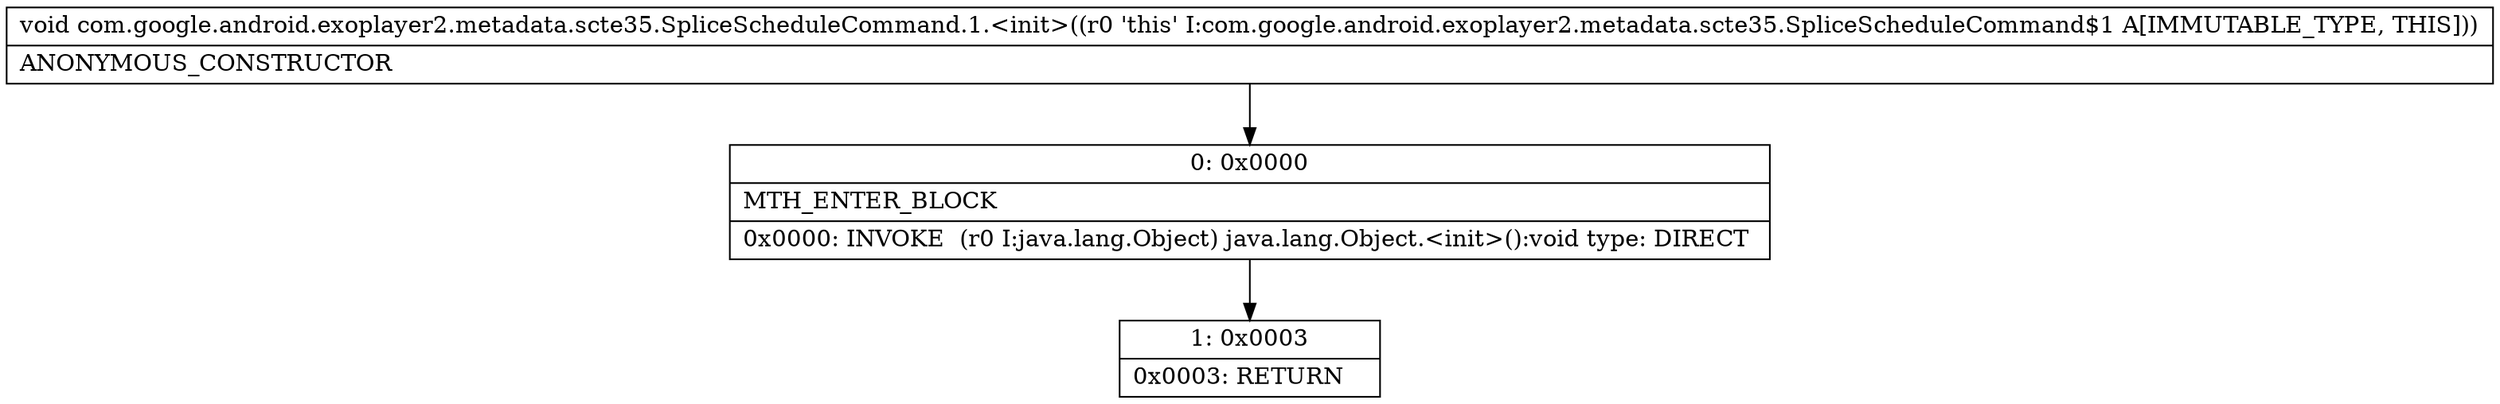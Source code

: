 digraph "CFG forcom.google.android.exoplayer2.metadata.scte35.SpliceScheduleCommand.1.\<init\>()V" {
Node_0 [shape=record,label="{0\:\ 0x0000|MTH_ENTER_BLOCK\l|0x0000: INVOKE  (r0 I:java.lang.Object) java.lang.Object.\<init\>():void type: DIRECT \l}"];
Node_1 [shape=record,label="{1\:\ 0x0003|0x0003: RETURN   \l}"];
MethodNode[shape=record,label="{void com.google.android.exoplayer2.metadata.scte35.SpliceScheduleCommand.1.\<init\>((r0 'this' I:com.google.android.exoplayer2.metadata.scte35.SpliceScheduleCommand$1 A[IMMUTABLE_TYPE, THIS]))  | ANONYMOUS_CONSTRUCTOR\l}"];
MethodNode -> Node_0;
Node_0 -> Node_1;
}

